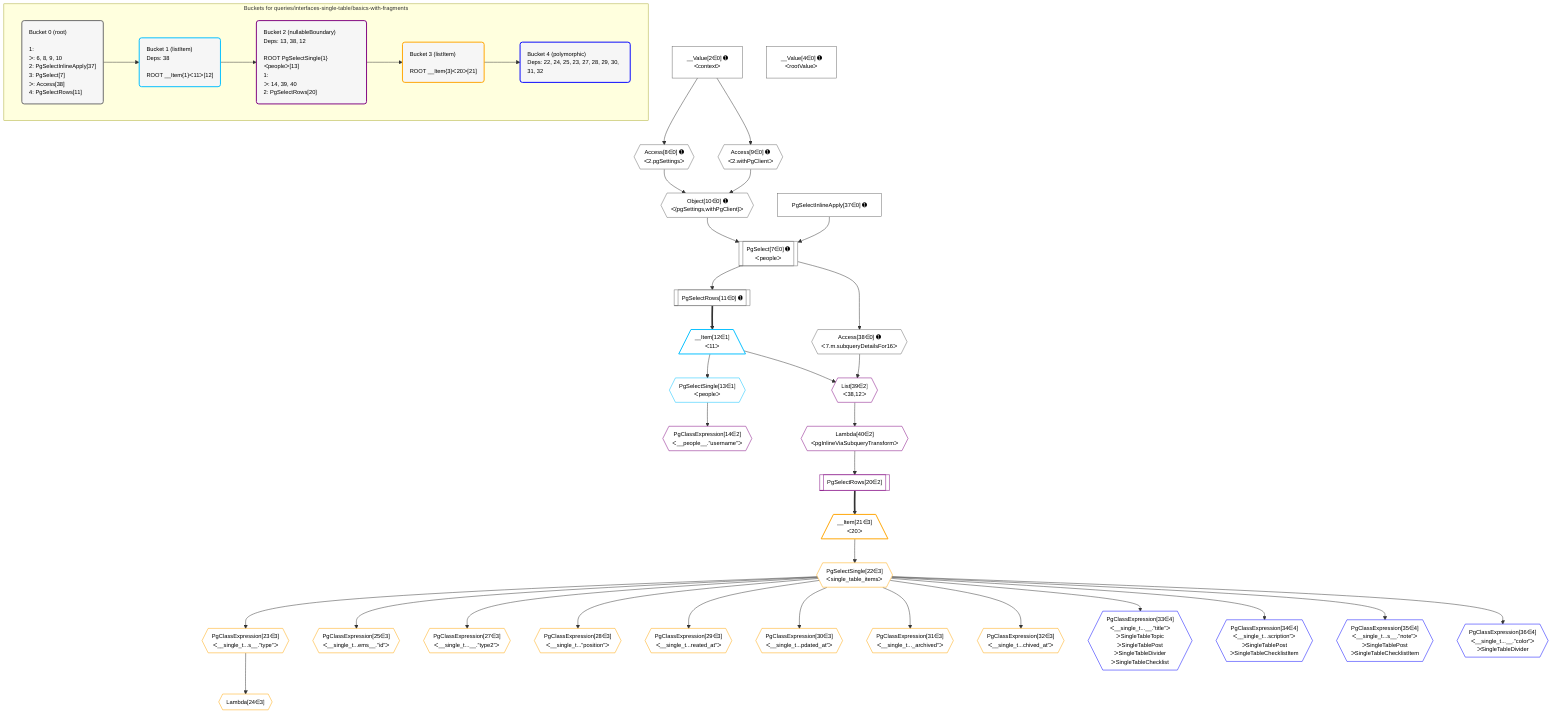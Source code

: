%%{init: {'themeVariables': { 'fontSize': '12px'}}}%%
graph TD
    classDef path fill:#eee,stroke:#000,color:#000
    classDef plan fill:#fff,stroke-width:1px,color:#000
    classDef itemplan fill:#fff,stroke-width:2px,color:#000
    classDef unbatchedplan fill:#dff,stroke-width:1px,color:#000
    classDef sideeffectplan fill:#fcc,stroke-width:2px,color:#000
    classDef bucket fill:#f6f6f6,color:#000,stroke-width:2px,text-align:left

    subgraph "Buckets for queries/interfaces-single-table/basics-with-fragments"
    Bucket0("Bucket 0 (root)<br /><br />1: <br />ᐳ: 6, 8, 9, 10<br />2: PgSelectInlineApply[37]<br />3: PgSelect[7]<br />ᐳ: Access[38]<br />4: PgSelectRows[11]"):::bucket
    Bucket1("Bucket 1 (listItem)<br />Deps: 38<br /><br />ROOT __Item{1}ᐸ11ᐳ[12]"):::bucket
    Bucket2("Bucket 2 (nullableBoundary)<br />Deps: 13, 38, 12<br /><br />ROOT PgSelectSingle{1}ᐸpeopleᐳ[13]<br />1: <br />ᐳ: 14, 39, 40<br />2: PgSelectRows[20]"):::bucket
    Bucket3("Bucket 3 (listItem)<br /><br />ROOT __Item{3}ᐸ20ᐳ[21]"):::bucket
    Bucket4("Bucket 4 (polymorphic)<br />Deps: 22, 24, 25, 23, 27, 28, 29, 30, 31, 32"):::bucket
    end
    Bucket0 --> Bucket1
    Bucket1 --> Bucket2
    Bucket2 --> Bucket3
    Bucket3 --> Bucket4

    %% plan dependencies
    PgSelect7[["PgSelect[7∈0] ➊<br />ᐸpeopleᐳ"]]:::plan
    Object10{{"Object[10∈0] ➊<br />ᐸ{pgSettings,withPgClient}ᐳ"}}:::plan
    PgSelectInlineApply37["PgSelectInlineApply[37∈0] ➊"]:::plan
    Object10 & PgSelectInlineApply37 --> PgSelect7
    Access8{{"Access[8∈0] ➊<br />ᐸ2.pgSettingsᐳ"}}:::plan
    Access9{{"Access[9∈0] ➊<br />ᐸ2.withPgClientᐳ"}}:::plan
    Access8 & Access9 --> Object10
    __Value2["__Value[2∈0] ➊<br />ᐸcontextᐳ"]:::plan
    __Value2 --> Access8
    __Value2 --> Access9
    PgSelectRows11[["PgSelectRows[11∈0] ➊"]]:::plan
    PgSelect7 --> PgSelectRows11
    Access38{{"Access[38∈0] ➊<br />ᐸ7.m.subqueryDetailsFor16ᐳ"}}:::plan
    PgSelect7 --> Access38
    __Value4["__Value[4∈0] ➊<br />ᐸrootValueᐳ"]:::plan
    __Item12[/"__Item[12∈1]<br />ᐸ11ᐳ"\]:::itemplan
    PgSelectRows11 ==> __Item12
    PgSelectSingle13{{"PgSelectSingle[13∈1]<br />ᐸpeopleᐳ"}}:::plan
    __Item12 --> PgSelectSingle13
    List39{{"List[39∈2]<br />ᐸ38,12ᐳ"}}:::plan
    Access38 & __Item12 --> List39
    PgClassExpression14{{"PgClassExpression[14∈2]<br />ᐸ__people__.”username”ᐳ"}}:::plan
    PgSelectSingle13 --> PgClassExpression14
    PgSelectRows20[["PgSelectRows[20∈2]"]]:::plan
    Lambda40{{"Lambda[40∈2]<br />ᐸpgInlineViaSubqueryTransformᐳ"}}:::plan
    Lambda40 --> PgSelectRows20
    List39 --> Lambda40
    __Item21[/"__Item[21∈3]<br />ᐸ20ᐳ"\]:::itemplan
    PgSelectRows20 ==> __Item21
    PgSelectSingle22{{"PgSelectSingle[22∈3]<br />ᐸsingle_table_itemsᐳ"}}:::plan
    __Item21 --> PgSelectSingle22
    PgClassExpression23{{"PgClassExpression[23∈3]<br />ᐸ__single_t...s__.”type”ᐳ"}}:::plan
    PgSelectSingle22 --> PgClassExpression23
    Lambda24{{"Lambda[24∈3]"}}:::plan
    PgClassExpression23 --> Lambda24
    PgClassExpression25{{"PgClassExpression[25∈3]<br />ᐸ__single_t...ems__.”id”ᐳ"}}:::plan
    PgSelectSingle22 --> PgClassExpression25
    PgClassExpression27{{"PgClassExpression[27∈3]<br />ᐸ__single_t...__.”type2”ᐳ"}}:::plan
    PgSelectSingle22 --> PgClassExpression27
    PgClassExpression28{{"PgClassExpression[28∈3]<br />ᐸ__single_t...”position”ᐳ"}}:::plan
    PgSelectSingle22 --> PgClassExpression28
    PgClassExpression29{{"PgClassExpression[29∈3]<br />ᐸ__single_t...reated_at”ᐳ"}}:::plan
    PgSelectSingle22 --> PgClassExpression29
    PgClassExpression30{{"PgClassExpression[30∈3]<br />ᐸ__single_t...pdated_at”ᐳ"}}:::plan
    PgSelectSingle22 --> PgClassExpression30
    PgClassExpression31{{"PgClassExpression[31∈3]<br />ᐸ__single_t..._archived”ᐳ"}}:::plan
    PgSelectSingle22 --> PgClassExpression31
    PgClassExpression32{{"PgClassExpression[32∈3]<br />ᐸ__single_t...chived_at”ᐳ"}}:::plan
    PgSelectSingle22 --> PgClassExpression32
    PgClassExpression33{{"PgClassExpression[33∈4]<br />ᐸ__single_t...__.”title”ᐳ<br />ᐳSingleTableTopic<br />ᐳSingleTablePost<br />ᐳSingleTableDivider<br />ᐳSingleTableChecklist"}}:::plan
    PgSelectSingle22 --> PgClassExpression33
    PgClassExpression34{{"PgClassExpression[34∈4]<br />ᐸ__single_t...scription”ᐳ<br />ᐳSingleTablePost<br />ᐳSingleTableChecklistItem"}}:::plan
    PgSelectSingle22 --> PgClassExpression34
    PgClassExpression35{{"PgClassExpression[35∈4]<br />ᐸ__single_t...s__.”note”ᐳ<br />ᐳSingleTablePost<br />ᐳSingleTableChecklistItem"}}:::plan
    PgSelectSingle22 --> PgClassExpression35
    PgClassExpression36{{"PgClassExpression[36∈4]<br />ᐸ__single_t...__.”color”ᐳ<br />ᐳSingleTableDivider"}}:::plan
    PgSelectSingle22 --> PgClassExpression36

    %% define steps
    classDef bucket0 stroke:#696969
    class Bucket0,__Value2,__Value4,PgSelect7,Access8,Access9,Object10,PgSelectRows11,PgSelectInlineApply37,Access38 bucket0
    classDef bucket1 stroke:#00bfff
    class Bucket1,__Item12,PgSelectSingle13 bucket1
    classDef bucket2 stroke:#7f007f
    class Bucket2,PgClassExpression14,PgSelectRows20,List39,Lambda40 bucket2
    classDef bucket3 stroke:#ffa500
    class Bucket3,__Item21,PgSelectSingle22,PgClassExpression23,Lambda24,PgClassExpression25,PgClassExpression27,PgClassExpression28,PgClassExpression29,PgClassExpression30,PgClassExpression31,PgClassExpression32 bucket3
    classDef bucket4 stroke:#0000ff
    class Bucket4,PgClassExpression33,PgClassExpression34,PgClassExpression35,PgClassExpression36 bucket4